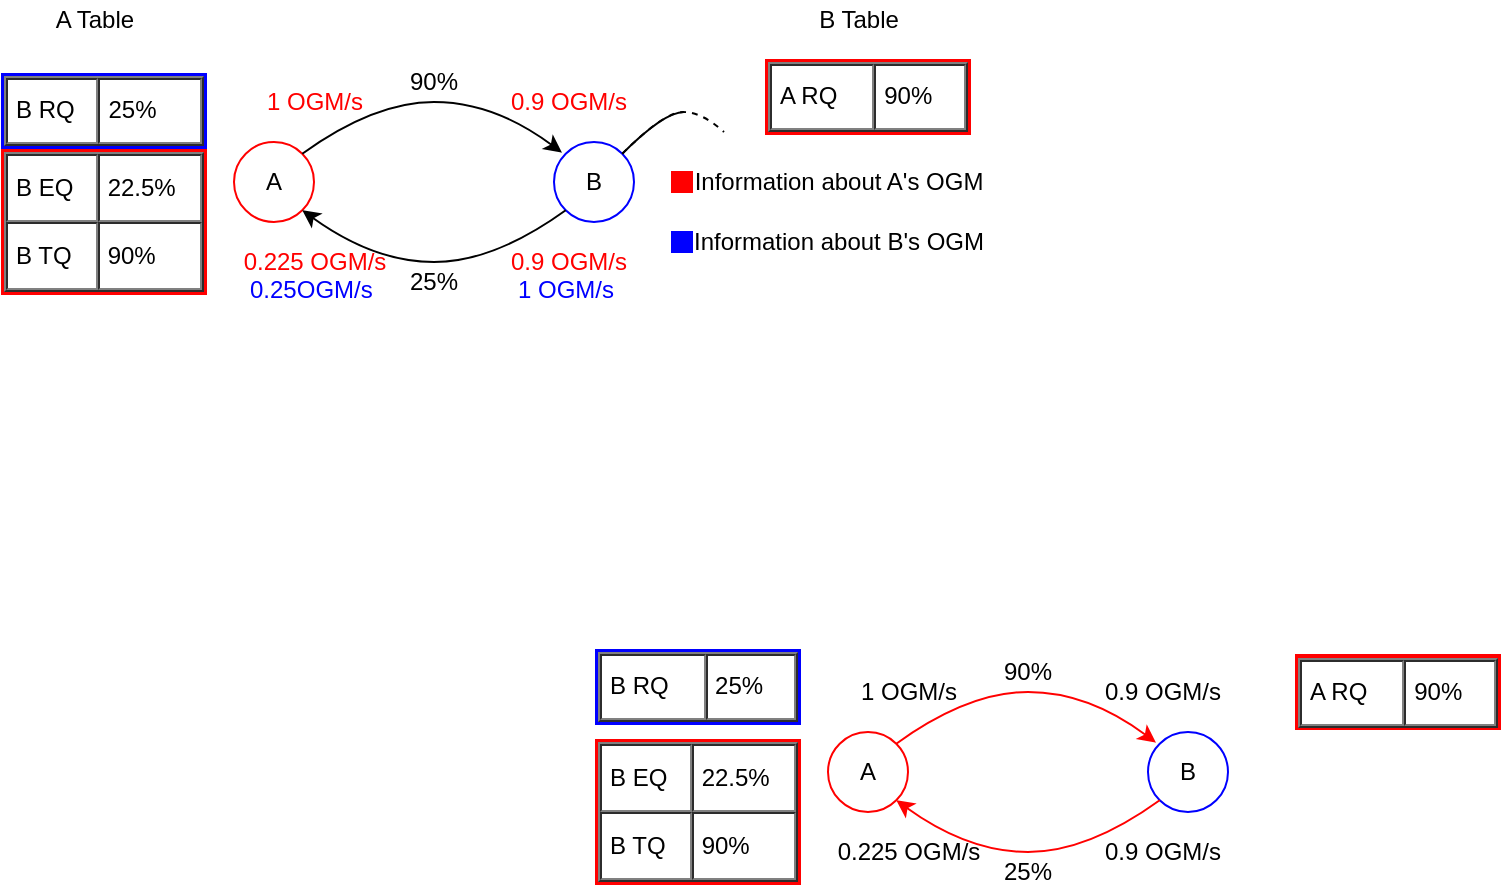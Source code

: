 <mxfile version="12.9.14" type="github">
  <diagram id="T4EN-Yb1wpJ48DN-mWWJ" name="Page-1">
    <mxGraphModel dx="569" dy="308" grid="1" gridSize="10" guides="1" tooltips="1" connect="1" arrows="1" fold="1" page="1" pageScale="1" pageWidth="827" pageHeight="1169" math="0" shadow="0">
      <root>
        <mxCell id="0" />
        <mxCell id="1" parent="0" />
        <mxCell id="g2n5sMqdRudgEYa-nCs7-1" value="A" style="ellipse;whiteSpace=wrap;html=1;strokeColor=#FF0000;" parent="1" vertex="1">
          <mxGeometry x="195" y="325" width="40" height="40" as="geometry" />
        </mxCell>
        <mxCell id="g2n5sMqdRudgEYa-nCs7-2" value="" style="curved=1;endArrow=classic;html=1;exitX=1;exitY=0;exitDx=0;exitDy=0;entryX=0.1;entryY=0.133;entryDx=0;entryDy=0;entryPerimeter=0;strokeColor=#000000;" parent="1" source="g2n5sMqdRudgEYa-nCs7-1" target="g2n5sMqdRudgEYa-nCs7-3" edge="1">
          <mxGeometry width="50" height="50" relative="1" as="geometry">
            <mxPoint x="465" y="425" as="sourcePoint" />
            <mxPoint x="385" y="325" as="targetPoint" />
            <Array as="points">
              <mxPoint x="265" y="305" />
              <mxPoint x="325" y="305" />
            </Array>
          </mxGeometry>
        </mxCell>
        <mxCell id="g2n5sMqdRudgEYa-nCs7-3" value="B" style="ellipse;whiteSpace=wrap;html=1;strokeColor=#0000FF;" parent="1" vertex="1">
          <mxGeometry x="355" y="325" width="40" height="40" as="geometry" />
        </mxCell>
        <mxCell id="g2n5sMqdRudgEYa-nCs7-4" value="" style="curved=1;endArrow=none;html=1;exitX=1;exitY=1;exitDx=0;exitDy=0;entryX=0;entryY=1;entryDx=0;entryDy=0;startArrow=classic;startFill=1;endFill=0;strokeColor=#000000;" parent="1" source="g2n5sMqdRudgEYa-nCs7-1" target="g2n5sMqdRudgEYa-nCs7-3" edge="1">
          <mxGeometry width="50" height="50" relative="1" as="geometry">
            <mxPoint x="239.142" y="340.858" as="sourcePoint" />
            <mxPoint x="369" y="340.32" as="targetPoint" />
            <Array as="points">
              <mxPoint x="265" y="385" />
              <mxPoint x="325" y="385" />
            </Array>
          </mxGeometry>
        </mxCell>
        <mxCell id="g2n5sMqdRudgEYa-nCs7-5" value="25%" style="text;html=1;strokeColor=none;fillColor=none;align=center;verticalAlign=middle;whiteSpace=wrap;rounded=0;" parent="1" vertex="1">
          <mxGeometry x="275" y="385" width="40" height="20" as="geometry" />
        </mxCell>
        <mxCell id="g2n5sMqdRudgEYa-nCs7-6" value="90%" style="text;html=1;strokeColor=none;fillColor=none;align=center;verticalAlign=middle;whiteSpace=wrap;rounded=0;" parent="1" vertex="1">
          <mxGeometry x="275" y="285" width="40" height="20" as="geometry" />
        </mxCell>
        <mxCell id="uV1r0T8QRB8NJjiaJUSj-1" value="&lt;font color=&quot;#FF0000&quot;&gt;1 OGM/s&lt;/font&gt;" style="text;html=1;align=center;verticalAlign=middle;resizable=0;points=[];autosize=1;" parent="1" vertex="1">
          <mxGeometry x="205" y="295" width="60" height="20" as="geometry" />
        </mxCell>
        <mxCell id="uV1r0T8QRB8NJjiaJUSj-2" value="0.9 OGM/s" style="text;html=1;align=center;verticalAlign=middle;resizable=0;points=[];autosize=1;fontColor=#FF0000;" parent="1" vertex="1">
          <mxGeometry x="327" y="295" width="70" height="20" as="geometry" />
        </mxCell>
        <mxCell id="uV1r0T8QRB8NJjiaJUSj-3" value="0.9 OGM/s" style="text;html=1;align=center;verticalAlign=middle;resizable=0;points=[];autosize=1;fontColor=#FF0000;" parent="1" vertex="1">
          <mxGeometry x="327" y="375" width="70" height="20" as="geometry" />
        </mxCell>
        <mxCell id="uV1r0T8QRB8NJjiaJUSj-4" value="0.225 OGM/s" style="text;html=1;align=center;verticalAlign=middle;resizable=0;points=[];autosize=1;fontColor=#FF0000;" parent="1" vertex="1">
          <mxGeometry x="190" y="375" width="90" height="20" as="geometry" />
        </mxCell>
        <mxCell id="uV1r0T8QRB8NJjiaJUSj-7" value="&lt;table style=&quot;font-size: 1em ; width: 100% ; height: 100%&quot; cellspacing=&quot;0&quot; cellpadding=&quot;4&quot; border=&quot;1&quot;&gt;&lt;tbody&gt;&lt;tr&gt;&lt;td&gt;B EQ&lt;br&gt;&lt;/td&gt;&lt;td&gt;22.5%&lt;br&gt;&lt;/td&gt;&lt;/tr&gt;&lt;tr&gt;&lt;td&gt;B TQ&lt;br&gt;&lt;/td&gt;&lt;td&gt;90%&lt;br&gt;&lt;/td&gt;&lt;/tr&gt;&lt;/tbody&gt;&lt;/table&gt; " style="verticalAlign=top;align=left;overflow=fill;fontSize=12;fontFamily=Helvetica;html=1;strokeColor=#FF0000;strokeWidth=3;" parent="1" vertex="1">
          <mxGeometry x="80" y="330" width="100" height="70" as="geometry" />
        </mxCell>
        <mxCell id="uV1r0T8QRB8NJjiaJUSj-8" value="&lt;table style=&quot;font-size: 1em ; width: 100% ; height: 100%&quot; cellspacing=&quot;0&quot; cellpadding=&quot;4&quot; border=&quot;1&quot;&gt;&lt;tbody&gt;&lt;tr&gt;&lt;td&gt;A RQ&lt;br&gt;&lt;/td&gt;&lt;td&gt;90%&lt;/td&gt;&lt;/tr&gt;&lt;/tbody&gt;&lt;/table&gt; " style="verticalAlign=top;align=left;overflow=fill;fontSize=12;fontFamily=Helvetica;html=1;strokeColor=#FF0000;strokeWidth=3;" parent="1" vertex="1">
          <mxGeometry x="462" y="285" width="100" height="35" as="geometry" />
        </mxCell>
        <mxCell id="uV1r0T8QRB8NJjiaJUSj-9" value="&lt;table style=&quot;font-size: 1em ; width: 100% ; height: 100%&quot; cellspacing=&quot;0&quot; cellpadding=&quot;4&quot; border=&quot;1&quot;&gt;&lt;tbody&gt;&lt;tr&gt;&lt;td&gt;B RQ&lt;br&gt;&lt;/td&gt;&lt;td&gt;25%&amp;nbsp;&amp;nbsp;&amp;nbsp; &lt;br&gt;&lt;/td&gt;&lt;/tr&gt;&lt;/tbody&gt;&lt;/table&gt; " style="verticalAlign=top;align=left;overflow=fill;fontSize=12;fontFamily=Helvetica;html=1;strokeColor=#0000FF;strokeWidth=3;" parent="1" vertex="1">
          <mxGeometry x="80" y="292" width="100" height="35" as="geometry" />
        </mxCell>
        <mxCell id="DsUr8elFQnaLfN1wABra-1" value="A" style="ellipse;whiteSpace=wrap;html=1;strokeColor=#FF0000;" vertex="1" parent="1">
          <mxGeometry x="492" y="620" width="40" height="40" as="geometry" />
        </mxCell>
        <mxCell id="DsUr8elFQnaLfN1wABra-2" value="" style="curved=1;endArrow=classic;html=1;exitX=1;exitY=0;exitDx=0;exitDy=0;entryX=0.1;entryY=0.133;entryDx=0;entryDy=0;entryPerimeter=0;strokeColor=#FF0000;" edge="1" parent="1" source="DsUr8elFQnaLfN1wABra-1" target="DsUr8elFQnaLfN1wABra-3">
          <mxGeometry width="50" height="50" relative="1" as="geometry">
            <mxPoint x="762" y="720" as="sourcePoint" />
            <mxPoint x="682" y="620" as="targetPoint" />
            <Array as="points">
              <mxPoint x="562" y="600" />
              <mxPoint x="622" y="600" />
            </Array>
          </mxGeometry>
        </mxCell>
        <mxCell id="DsUr8elFQnaLfN1wABra-3" value="B" style="ellipse;whiteSpace=wrap;html=1;strokeColor=#0000FF;" vertex="1" parent="1">
          <mxGeometry x="652" y="620" width="40" height="40" as="geometry" />
        </mxCell>
        <mxCell id="DsUr8elFQnaLfN1wABra-4" value="" style="curved=1;endArrow=none;html=1;exitX=1;exitY=1;exitDx=0;exitDy=0;entryX=0;entryY=1;entryDx=0;entryDy=0;startArrow=classic;startFill=1;endFill=0;strokeColor=#FF0000;" edge="1" parent="1" source="DsUr8elFQnaLfN1wABra-1" target="DsUr8elFQnaLfN1wABra-3">
          <mxGeometry width="50" height="50" relative="1" as="geometry">
            <mxPoint x="536.142" y="635.858" as="sourcePoint" />
            <mxPoint x="666" y="635.32" as="targetPoint" />
            <Array as="points">
              <mxPoint x="562" y="680" />
              <mxPoint x="622" y="680" />
            </Array>
          </mxGeometry>
        </mxCell>
        <mxCell id="DsUr8elFQnaLfN1wABra-5" value="25%" style="text;html=1;strokeColor=none;fillColor=none;align=center;verticalAlign=middle;whiteSpace=wrap;rounded=0;" vertex="1" parent="1">
          <mxGeometry x="572" y="680" width="40" height="20" as="geometry" />
        </mxCell>
        <mxCell id="DsUr8elFQnaLfN1wABra-6" value="90%" style="text;html=1;strokeColor=none;fillColor=none;align=center;verticalAlign=middle;whiteSpace=wrap;rounded=0;" vertex="1" parent="1">
          <mxGeometry x="572" y="580" width="40" height="20" as="geometry" />
        </mxCell>
        <mxCell id="DsUr8elFQnaLfN1wABra-7" value="1 OGM/s" style="text;html=1;align=center;verticalAlign=middle;resizable=0;points=[];autosize=1;" vertex="1" parent="1">
          <mxGeometry x="502" y="590" width="60" height="20" as="geometry" />
        </mxCell>
        <mxCell id="DsUr8elFQnaLfN1wABra-8" value="0.9 OGM/s" style="text;html=1;align=center;verticalAlign=middle;resizable=0;points=[];autosize=1;" vertex="1" parent="1">
          <mxGeometry x="624" y="590" width="70" height="20" as="geometry" />
        </mxCell>
        <mxCell id="DsUr8elFQnaLfN1wABra-9" value="0.9 OGM/s" style="text;html=1;align=center;verticalAlign=middle;resizable=0;points=[];autosize=1;" vertex="1" parent="1">
          <mxGeometry x="624" y="670" width="70" height="20" as="geometry" />
        </mxCell>
        <mxCell id="DsUr8elFQnaLfN1wABra-10" value="0.225 OGM/s" style="text;html=1;align=center;verticalAlign=middle;resizable=0;points=[];autosize=1;" vertex="1" parent="1">
          <mxGeometry x="487" y="670" width="90" height="20" as="geometry" />
        </mxCell>
        <mxCell id="DsUr8elFQnaLfN1wABra-11" value="&lt;table style=&quot;font-size: 1em ; width: 100% ; height: 100%&quot; cellspacing=&quot;0&quot; cellpadding=&quot;4&quot; border=&quot;1&quot;&gt;&lt;tbody&gt;&lt;tr&gt;&lt;td&gt;B EQ&lt;br&gt;&lt;/td&gt;&lt;td&gt;22.5%&lt;br&gt;&lt;/td&gt;&lt;/tr&gt;&lt;tr&gt;&lt;td&gt;B TQ&lt;br&gt;&lt;/td&gt;&lt;td&gt;90%&lt;br&gt;&lt;/td&gt;&lt;/tr&gt;&lt;/tbody&gt;&lt;/table&gt; " style="verticalAlign=top;align=left;overflow=fill;fontSize=12;fontFamily=Helvetica;html=1;strokeColor=#FF0000;strokeWidth=3;" vertex="1" parent="1">
          <mxGeometry x="377" y="625" width="100" height="70" as="geometry" />
        </mxCell>
        <mxCell id="DsUr8elFQnaLfN1wABra-12" value="&lt;table style=&quot;font-size: 1em ; width: 100% ; height: 100%&quot; cellspacing=&quot;0&quot; cellpadding=&quot;4&quot; border=&quot;1&quot;&gt;&lt;tbody&gt;&lt;tr&gt;&lt;td&gt;A RQ&lt;br&gt;&lt;/td&gt;&lt;td&gt;90%&lt;/td&gt;&lt;/tr&gt;&lt;/tbody&gt;&lt;/table&gt; " style="verticalAlign=top;align=left;overflow=fill;fontSize=12;fontFamily=Helvetica;html=1;strokeColor=#FF0000;strokeWidth=3;" vertex="1" parent="1">
          <mxGeometry x="727" y="582.5" width="100" height="35" as="geometry" />
        </mxCell>
        <mxCell id="DsUr8elFQnaLfN1wABra-13" value="&lt;table style=&quot;font-size: 1em ; width: 100% ; height: 100%&quot; cellspacing=&quot;0&quot; cellpadding=&quot;4&quot; border=&quot;1&quot;&gt;&lt;tbody&gt;&lt;tr&gt;&lt;td&gt;B RQ&lt;br&gt;&lt;/td&gt;&lt;td&gt;25%&lt;/td&gt;&lt;/tr&gt;&lt;/tbody&gt;&lt;/table&gt; " style="verticalAlign=top;align=left;overflow=fill;fontSize=12;fontFamily=Helvetica;html=1;strokeColor=#0000FF;strokeWidth=3;" vertex="1" parent="1">
          <mxGeometry x="377" y="580" width="100" height="35" as="geometry" />
        </mxCell>
        <mxCell id="DsUr8elFQnaLfN1wABra-14" value="&lt;font color=&quot;#0000FF&quot;&gt;1 OGM/s&lt;/font&gt;" style="text;whiteSpace=wrap;html=1;fontColor=#FF0000;" vertex="1" parent="1">
          <mxGeometry x="335" y="385" width="70" height="30" as="geometry" />
        </mxCell>
        <mxCell id="DsUr8elFQnaLfN1wABra-15" value="" style="curved=1;endArrow=none;html=1;strokeColor=#000000;fontColor=#FF0000;exitX=1;exitY=0;exitDx=0;exitDy=0;endFill=0;" edge="1" parent="1" source="g2n5sMqdRudgEYa-nCs7-3">
          <mxGeometry width="50" height="50" relative="1" as="geometry">
            <mxPoint x="395" y="330" as="sourcePoint" />
            <mxPoint x="420" y="310" as="targetPoint" />
            <Array as="points">
              <mxPoint x="410" y="310" />
            </Array>
          </mxGeometry>
        </mxCell>
        <mxCell id="DsUr8elFQnaLfN1wABra-16" value="" style="curved=1;endArrow=none;html=1;strokeColor=#000000;fontColor=#FF0000;exitX=1;exitY=0;exitDx=0;exitDy=0;endFill=0;dashed=1;" edge="1" parent="1" source="g2n5sMqdRudgEYa-nCs7-3">
          <mxGeometry width="50" height="50" relative="1" as="geometry">
            <mxPoint x="398.142" y="335.858" as="sourcePoint" />
            <mxPoint x="440" y="320" as="targetPoint" />
            <Array as="points">
              <mxPoint x="410" y="310" />
              <mxPoint x="429" y="310" />
            </Array>
          </mxGeometry>
        </mxCell>
        <mxCell id="DsUr8elFQnaLfN1wABra-19" value="" style="rounded=0;whiteSpace=wrap;html=1;fontColor=#FF0000;strokeColor=#0000FF;fillColor=#0000FF;" vertex="1" parent="1">
          <mxGeometry x="414" y="370" width="10" height="10" as="geometry" />
        </mxCell>
        <mxCell id="DsUr8elFQnaLfN1wABra-20" value="" style="rounded=0;whiteSpace=wrap;html=1;fontColor=#FF0000;strokeColor=#FF0000;fillColor=#FF0000;" vertex="1" parent="1">
          <mxGeometry x="414" y="340" width="10" height="10" as="geometry" />
        </mxCell>
        <mxCell id="DsUr8elFQnaLfN1wABra-21" value="&lt;div&gt;Information about B&#39;s OGM&lt;/div&gt;" style="text;html=1;align=center;verticalAlign=middle;resizable=0;points=[];autosize=1;fontColor=#000000;" vertex="1" parent="1">
          <mxGeometry x="417" y="365" width="160" height="20" as="geometry" />
        </mxCell>
        <mxCell id="DsUr8elFQnaLfN1wABra-22" value="&lt;div&gt;A Table&lt;/div&gt;" style="text;html=1;align=center;verticalAlign=middle;resizable=0;points=[];autosize=1;fontColor=#000000;" vertex="1" parent="1">
          <mxGeometry x="95" y="254" width="60" height="20" as="geometry" />
        </mxCell>
        <mxCell id="DsUr8elFQnaLfN1wABra-30" value="&lt;div&gt;Information about A&#39;s OGM&lt;/div&gt;" style="text;html=1;align=center;verticalAlign=middle;resizable=0;points=[];autosize=1;fontColor=#000000;" vertex="1" parent="1">
          <mxGeometry x="417" y="335" width="160" height="20" as="geometry" />
        </mxCell>
        <mxCell id="DsUr8elFQnaLfN1wABra-33" value="&lt;!--StartFragment--&gt;&lt;div&gt;&lt;font color=&quot;#0000FF&quot;&gt;0.25OGM/s&lt;/font&gt;&lt;/div&gt;&lt;!--EndFragment--&gt;" style="text;whiteSpace=wrap;html=1;fontColor=#000000;" vertex="1" parent="1">
          <mxGeometry x="201" y="385" width="90" height="30" as="geometry" />
        </mxCell>
        <mxCell id="DsUr8elFQnaLfN1wABra-34" value="B Table" style="text;html=1;align=center;verticalAlign=middle;resizable=0;points=[];autosize=1;fontColor=#000000;" vertex="1" parent="1">
          <mxGeometry x="477" y="254" width="60" height="20" as="geometry" />
        </mxCell>
      </root>
    </mxGraphModel>
  </diagram>
</mxfile>
